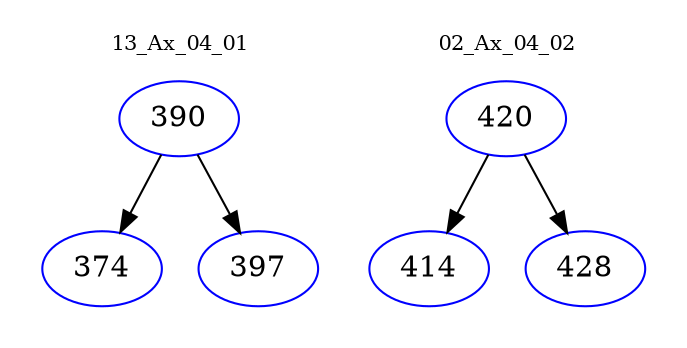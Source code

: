 digraph{
subgraph cluster_0 {
color = white
label = "13_Ax_04_01";
fontsize=10;
T0_390 [label="390", color="blue"]
T0_390 -> T0_374 [color="black"]
T0_374 [label="374", color="blue"]
T0_390 -> T0_397 [color="black"]
T0_397 [label="397", color="blue"]
}
subgraph cluster_1 {
color = white
label = "02_Ax_04_02";
fontsize=10;
T1_420 [label="420", color="blue"]
T1_420 -> T1_414 [color="black"]
T1_414 [label="414", color="blue"]
T1_420 -> T1_428 [color="black"]
T1_428 [label="428", color="blue"]
}
}
